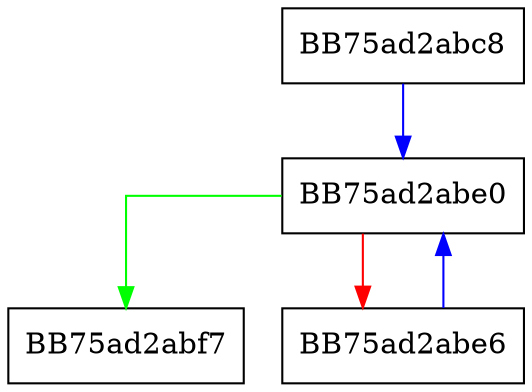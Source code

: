 digraph put {
  node [shape="box"];
  graph [splines=ortho];
  BB75ad2abc8 -> BB75ad2abe0 [color="blue"];
  BB75ad2abe0 -> BB75ad2abf7 [color="green"];
  BB75ad2abe0 -> BB75ad2abe6 [color="red"];
  BB75ad2abe6 -> BB75ad2abe0 [color="blue"];
}